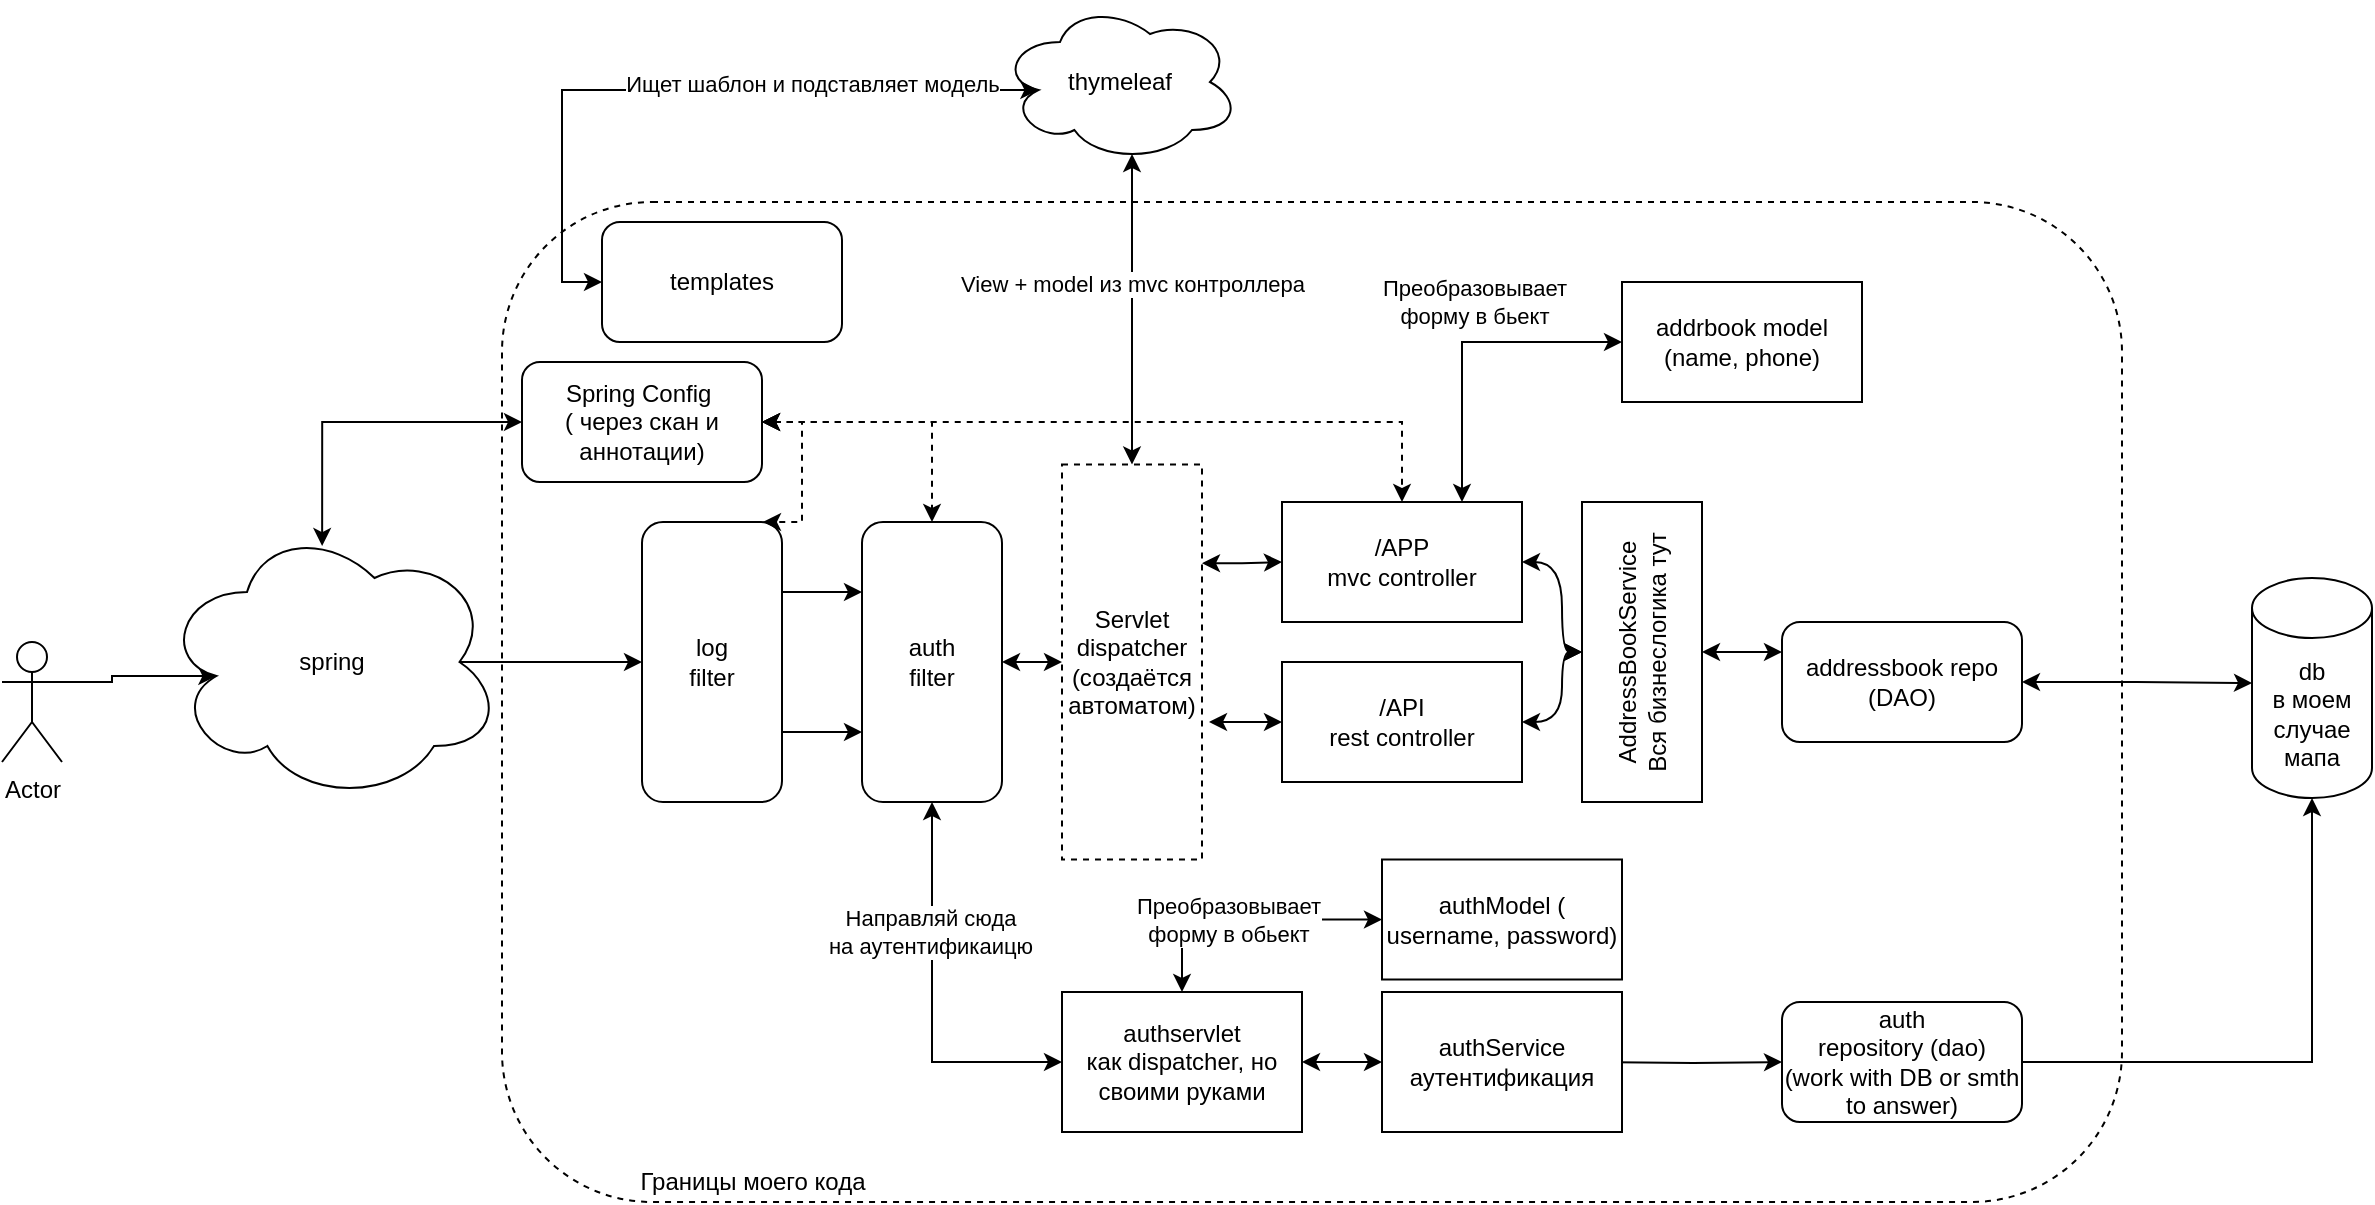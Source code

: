 <mxfile version="16.5.1" type="device"><diagram name="Page-1" id="c4acf3e9-155e-7222-9cf6-157b1a14988f"><mxGraphModel dx="1240" dy="915" grid="1" gridSize="10" guides="1" tooltips="1" connect="1" arrows="1" fold="1" page="1" pageScale="1" pageWidth="1100" pageHeight="850" background="none" math="0" shadow="0"><root><mxCell id="0"/><mxCell id="1" parent="0"/><mxCell id="q2zVsusEY49d4LB6MAMS-32" value="" style="rounded=1;whiteSpace=wrap;html=1;fillColor=none;dashed=1;" vertex="1" parent="1"><mxGeometry x="310" y="160" width="810" height="500" as="geometry"/></mxCell><mxCell id="q2zVsusEY49d4LB6MAMS-52" value="" style="edgeStyle=orthogonalEdgeStyle;rounded=0;orthogonalLoop=1;jettySize=auto;html=1;exitX=1;exitY=0.25;exitDx=0;exitDy=0;startArrow=classic;startFill=1;" edge="1" parent="1" source="q2zVsusEY49d4LB6MAMS-1" target="q2zVsusEY49d4LB6MAMS-2"><mxGeometry relative="1" as="geometry"/></mxCell><mxCell id="q2zVsusEY49d4LB6MAMS-57" style="edgeStyle=orthogonalEdgeStyle;rounded=0;orthogonalLoop=1;jettySize=auto;html=1;exitX=0.5;exitY=0;exitDx=0;exitDy=0;entryX=0.55;entryY=0.95;entryDx=0;entryDy=0;entryPerimeter=0;startArrow=classic;startFill=1;" edge="1" parent="1" source="q2zVsusEY49d4LB6MAMS-1" target="q2zVsusEY49d4LB6MAMS-56"><mxGeometry relative="1" as="geometry"/></mxCell><mxCell id="q2zVsusEY49d4LB6MAMS-64" value="View + model из mvc контроллера" style="edgeLabel;html=1;align=center;verticalAlign=middle;resizable=0;points=[];" vertex="1" connectable="0" parent="q2zVsusEY49d4LB6MAMS-57"><mxGeometry x="0.175" relative="1" as="geometry"><mxPoint as="offset"/></mxGeometry></mxCell><mxCell id="q2zVsusEY49d4LB6MAMS-1" value="Servlet dispatcher&lt;br&gt;(создаётся автоматом)" style="rounded=0;whiteSpace=wrap;html=1;dashed=1;" vertex="1" parent="1"><mxGeometry x="590" y="291.25" width="70" height="197.5" as="geometry"/></mxCell><mxCell id="q2zVsusEY49d4LB6MAMS-29" style="edgeStyle=orthogonalEdgeStyle;rounded=0;orthogonalLoop=1;jettySize=auto;html=1;exitX=0.5;exitY=1;exitDx=0;exitDy=0;entryX=0;entryY=0.25;entryDx=0;entryDy=0;startArrow=classic;startFill=1;" edge="1" parent="1" source="q2zVsusEY49d4LB6MAMS-51" target="q2zVsusEY49d4LB6MAMS-24"><mxGeometry relative="1" as="geometry"><mxPoint x="915" y="341" as="sourcePoint"/></mxGeometry></mxCell><mxCell id="q2zVsusEY49d4LB6MAMS-55" style="edgeStyle=orthogonalEdgeStyle;curved=1;rounded=0;orthogonalLoop=1;jettySize=auto;html=1;exitX=1;exitY=0.5;exitDx=0;exitDy=0;entryX=0.5;entryY=0;entryDx=0;entryDy=0;startArrow=classic;startFill=1;" edge="1" parent="1" source="q2zVsusEY49d4LB6MAMS-2" target="q2zVsusEY49d4LB6MAMS-51"><mxGeometry relative="1" as="geometry"/></mxCell><mxCell id="q2zVsusEY49d4LB6MAMS-66" style="edgeStyle=orthogonalEdgeStyle;rounded=0;orthogonalLoop=1;jettySize=auto;html=1;exitX=0.75;exitY=0;exitDx=0;exitDy=0;entryX=0;entryY=0.5;entryDx=0;entryDy=0;startArrow=classic;startFill=1;" edge="1" parent="1" source="q2zVsusEY49d4LB6MAMS-2" target="q2zVsusEY49d4LB6MAMS-25"><mxGeometry relative="1" as="geometry"/></mxCell><mxCell id="q2zVsusEY49d4LB6MAMS-67" value="Преобразовывает &lt;br&gt;форму в бьект" style="edgeLabel;html=1;align=center;verticalAlign=middle;resizable=0;points=[];" vertex="1" connectable="0" parent="q2zVsusEY49d4LB6MAMS-66"><mxGeometry x="0.078" y="2" relative="1" as="geometry"><mxPoint y="-18" as="offset"/></mxGeometry></mxCell><mxCell id="q2zVsusEY49d4LB6MAMS-2" value="/APP&lt;br&gt;mvc controller" style="rounded=0;whiteSpace=wrap;html=1;" vertex="1" parent="1"><mxGeometry x="700" y="310" width="120" height="60" as="geometry"/></mxCell><mxCell id="q2zVsusEY49d4LB6MAMS-53" style="edgeStyle=orthogonalEdgeStyle;curved=1;rounded=0;orthogonalLoop=1;jettySize=auto;html=1;exitX=0;exitY=0.5;exitDx=0;exitDy=0;entryX=1.05;entryY=0.654;entryDx=0;entryDy=0;startArrow=classic;startFill=1;entryPerimeter=0;" edge="1" parent="1" source="q2zVsusEY49d4LB6MAMS-3" target="q2zVsusEY49d4LB6MAMS-1"><mxGeometry relative="1" as="geometry"/></mxCell><mxCell id="q2zVsusEY49d4LB6MAMS-54" style="edgeStyle=orthogonalEdgeStyle;curved=1;rounded=0;orthogonalLoop=1;jettySize=auto;html=1;exitX=1;exitY=0.5;exitDx=0;exitDy=0;entryX=0.5;entryY=0;entryDx=0;entryDy=0;startArrow=classic;startFill=1;" edge="1" parent="1" source="q2zVsusEY49d4LB6MAMS-3" target="q2zVsusEY49d4LB6MAMS-51"><mxGeometry relative="1" as="geometry"/></mxCell><mxCell id="q2zVsusEY49d4LB6MAMS-3" value="/API&lt;br&gt;rest controller" style="rounded=0;whiteSpace=wrap;html=1;" vertex="1" parent="1"><mxGeometry x="700" y="390" width="120" height="60" as="geometry"/></mxCell><mxCell id="q2zVsusEY49d4LB6MAMS-47" style="edgeStyle=orthogonalEdgeStyle;rounded=0;orthogonalLoop=1;jettySize=auto;html=1;exitX=0.5;exitY=1;exitDx=0;exitDy=0;entryX=0;entryY=0.5;entryDx=0;entryDy=0;startArrow=classic;startFill=1;" edge="1" parent="1" source="q2zVsusEY49d4LB6MAMS-4" target="q2zVsusEY49d4LB6MAMS-16"><mxGeometry relative="1" as="geometry"/></mxCell><mxCell id="q2zVsusEY49d4LB6MAMS-48" value="Направляй сюда &lt;br&gt;на аутентификаицю" style="edgeLabel;html=1;align=center;verticalAlign=middle;resizable=0;points=[];" vertex="1" connectable="0" parent="q2zVsusEY49d4LB6MAMS-47"><mxGeometry x="-0.332" y="-1" relative="1" as="geometry"><mxPoint as="offset"/></mxGeometry></mxCell><mxCell id="q2zVsusEY49d4LB6MAMS-49" style="edgeStyle=orthogonalEdgeStyle;rounded=0;orthogonalLoop=1;jettySize=auto;html=1;exitX=1;exitY=0.5;exitDx=0;exitDy=0;startArrow=classic;startFill=1;" edge="1" parent="1" source="q2zVsusEY49d4LB6MAMS-4" target="q2zVsusEY49d4LB6MAMS-1"><mxGeometry relative="1" as="geometry"/></mxCell><mxCell id="q2zVsusEY49d4LB6MAMS-4" value="auth&lt;br&gt;filter" style="rounded=1;whiteSpace=wrap;html=1;" vertex="1" parent="1"><mxGeometry x="490" y="320" width="70" height="140" as="geometry"/></mxCell><mxCell id="q2zVsusEY49d4LB6MAMS-9" style="edgeStyle=orthogonalEdgeStyle;rounded=0;orthogonalLoop=1;jettySize=auto;html=1;exitX=1;exitY=0.25;exitDx=0;exitDy=0;entryX=0;entryY=0.25;entryDx=0;entryDy=0;" edge="1" parent="1" source="q2zVsusEY49d4LB6MAMS-8" target="q2zVsusEY49d4LB6MAMS-4"><mxGeometry relative="1" as="geometry"/></mxCell><mxCell id="q2zVsusEY49d4LB6MAMS-10" style="edgeStyle=orthogonalEdgeStyle;rounded=0;orthogonalLoop=1;jettySize=auto;html=1;exitX=1;exitY=0.75;exitDx=0;exitDy=0;entryX=0;entryY=0.75;entryDx=0;entryDy=0;" edge="1" parent="1" source="q2zVsusEY49d4LB6MAMS-8" target="q2zVsusEY49d4LB6MAMS-4"><mxGeometry relative="1" as="geometry"/></mxCell><mxCell id="q2zVsusEY49d4LB6MAMS-8" value="log&lt;br&gt;filter" style="rounded=1;whiteSpace=wrap;html=1;" vertex="1" parent="1"><mxGeometry x="380" y="320" width="70" height="140" as="geometry"/></mxCell><mxCell id="q2zVsusEY49d4LB6MAMS-18" style="edgeStyle=orthogonalEdgeStyle;rounded=0;orthogonalLoop=1;jettySize=auto;html=1;exitX=1;exitY=0.333;exitDx=0;exitDy=0;exitPerimeter=0;entryX=0.16;entryY=0.55;entryDx=0;entryDy=0;entryPerimeter=0;" edge="1" parent="1" source="q2zVsusEY49d4LB6MAMS-11" target="q2zVsusEY49d4LB6MAMS-17"><mxGeometry relative="1" as="geometry"/></mxCell><mxCell id="q2zVsusEY49d4LB6MAMS-11" value="Actor" style="shape=umlActor;verticalLabelPosition=bottom;verticalAlign=top;html=1;outlineConnect=0;" vertex="1" parent="1"><mxGeometry x="60" y="380" width="30" height="60" as="geometry"/></mxCell><mxCell id="q2zVsusEY49d4LB6MAMS-23" style="edgeStyle=orthogonalEdgeStyle;rounded=0;orthogonalLoop=1;jettySize=auto;html=1;exitX=1;exitY=0.5;exitDx=0;exitDy=0;entryX=0.5;entryY=1;entryDx=0;entryDy=0;entryPerimeter=0;" edge="1" parent="1" source="q2zVsusEY49d4LB6MAMS-12" target="q2zVsusEY49d4LB6MAMS-27"><mxGeometry relative="1" as="geometry"><mxPoint x="1185" y="590" as="targetPoint"/></mxGeometry></mxCell><mxCell id="q2zVsusEY49d4LB6MAMS-12" value="auth&lt;br&gt;repository (dao)&lt;br&gt;(work with DB or smth to answer)" style="rounded=1;whiteSpace=wrap;html=1;" vertex="1" parent="1"><mxGeometry x="950" y="560" width="120" height="60" as="geometry"/></mxCell><mxCell id="q2zVsusEY49d4LB6MAMS-14" value="authModel ( username, password)" style="rounded=0;whiteSpace=wrap;html=1;" vertex="1" parent="1"><mxGeometry x="750" y="488.75" width="120" height="60" as="geometry"/></mxCell><mxCell id="q2zVsusEY49d4LB6MAMS-46" style="edgeStyle=orthogonalEdgeStyle;rounded=0;orthogonalLoop=1;jettySize=auto;html=1;entryX=0;entryY=0.5;entryDx=0;entryDy=0;startArrow=classic;startFill=1;" edge="1" parent="1" target="q2zVsusEY49d4LB6MAMS-12"><mxGeometry relative="1" as="geometry"><mxPoint x="860" y="590" as="sourcePoint"/></mxGeometry></mxCell><mxCell id="q2zVsusEY49d4LB6MAMS-68" style="edgeStyle=orthogonalEdgeStyle;rounded=0;orthogonalLoop=1;jettySize=auto;html=1;exitX=0.5;exitY=0;exitDx=0;exitDy=0;entryX=0;entryY=0.5;entryDx=0;entryDy=0;startArrow=classic;startFill=1;" edge="1" parent="1" source="q2zVsusEY49d4LB6MAMS-16" target="q2zVsusEY49d4LB6MAMS-14"><mxGeometry relative="1" as="geometry"/></mxCell><mxCell id="q2zVsusEY49d4LB6MAMS-69" value="Преобразовывает &lt;br&gt;форму в обьект" style="edgeLabel;html=1;align=center;verticalAlign=middle;resizable=0;points=[];" vertex="1" connectable="0" parent="q2zVsusEY49d4LB6MAMS-68"><mxGeometry x="0.329" y="-2" relative="1" as="geometry"><mxPoint x="-32" y="-2" as="offset"/></mxGeometry></mxCell><mxCell id="q2zVsusEY49d4LB6MAMS-16" value="authservlet&lt;br&gt;как dispatcher, но своими руками" style="rounded=0;whiteSpace=wrap;html=1;" vertex="1" parent="1"><mxGeometry x="590" y="555" width="120" height="70" as="geometry"/></mxCell><mxCell id="q2zVsusEY49d4LB6MAMS-19" style="edgeStyle=orthogonalEdgeStyle;rounded=0;orthogonalLoop=1;jettySize=auto;html=1;exitX=0.875;exitY=0.5;exitDx=0;exitDy=0;exitPerimeter=0;entryX=0;entryY=0.5;entryDx=0;entryDy=0;" edge="1" parent="1" source="q2zVsusEY49d4LB6MAMS-17" target="q2zVsusEY49d4LB6MAMS-8"><mxGeometry relative="1" as="geometry"/></mxCell><mxCell id="q2zVsusEY49d4LB6MAMS-17" value="spring" style="ellipse;shape=cloud;whiteSpace=wrap;html=1;" vertex="1" parent="1"><mxGeometry x="140" y="320" width="170" height="140" as="geometry"/></mxCell><mxCell id="q2zVsusEY49d4LB6MAMS-20" value="templates" style="rounded=1;whiteSpace=wrap;html=1;" vertex="1" parent="1"><mxGeometry x="360" y="170" width="120" height="60" as="geometry"/></mxCell><mxCell id="q2zVsusEY49d4LB6MAMS-30" style="edgeStyle=orthogonalEdgeStyle;rounded=0;orthogonalLoop=1;jettySize=auto;html=1;exitX=1;exitY=0.5;exitDx=0;exitDy=0;entryX=0;entryY=0;entryDx=0;entryDy=52.5;entryPerimeter=0;startArrow=classic;startFill=1;" edge="1" parent="1" source="q2zVsusEY49d4LB6MAMS-24" target="q2zVsusEY49d4LB6MAMS-27"><mxGeometry relative="1" as="geometry"/></mxCell><mxCell id="q2zVsusEY49d4LB6MAMS-24" value="addressbook repo&lt;br&gt;(DAO)&lt;br&gt;" style="rounded=1;whiteSpace=wrap;html=1;" vertex="1" parent="1"><mxGeometry x="950" y="370" width="120" height="60" as="geometry"/></mxCell><mxCell id="q2zVsusEY49d4LB6MAMS-25" value="addrbook model&lt;br&gt;(name, phone)" style="rounded=0;whiteSpace=wrap;html=1;" vertex="1" parent="1"><mxGeometry x="870" y="200" width="120" height="60" as="geometry"/></mxCell><mxCell id="q2zVsusEY49d4LB6MAMS-27" value="db&lt;br&gt;в моем случае мапа" style="shape=cylinder3;whiteSpace=wrap;html=1;boundedLbl=1;backgroundOutline=1;size=15;" vertex="1" parent="1"><mxGeometry x="1185" y="348" width="60" height="110" as="geometry"/></mxCell><mxCell id="q2zVsusEY49d4LB6MAMS-34" value="Границы моего кода" style="text;html=1;align=center;verticalAlign=middle;resizable=0;points=[];autosize=1;strokeColor=none;fillColor=none;" vertex="1" parent="1"><mxGeometry x="370" y="640" width="130" height="20" as="geometry"/></mxCell><mxCell id="q2zVsusEY49d4LB6MAMS-40" style="edgeStyle=orthogonalEdgeStyle;rounded=0;orthogonalLoop=1;jettySize=auto;html=1;exitX=0;exitY=0.5;exitDx=0;exitDy=0;entryX=0.471;entryY=0.086;entryDx=0;entryDy=0;entryPerimeter=0;startArrow=classic;startFill=1;" edge="1" parent="1" source="q2zVsusEY49d4LB6MAMS-39" target="q2zVsusEY49d4LB6MAMS-17"><mxGeometry relative="1" as="geometry"/></mxCell><mxCell id="q2zVsusEY49d4LB6MAMS-42" style="edgeStyle=orthogonalEdgeStyle;rounded=0;orthogonalLoop=1;jettySize=auto;html=1;exitX=1;exitY=0.5;exitDx=0;exitDy=0;startArrow=classic;startFill=1;dashed=1;" edge="1" parent="1" source="q2zVsusEY49d4LB6MAMS-39"><mxGeometry relative="1" as="geometry"><mxPoint x="440" y="320" as="targetPoint"/></mxGeometry></mxCell><mxCell id="q2zVsusEY49d4LB6MAMS-43" style="edgeStyle=orthogonalEdgeStyle;rounded=0;orthogonalLoop=1;jettySize=auto;html=1;exitX=1;exitY=0.5;exitDx=0;exitDy=0;entryX=0.5;entryY=0;entryDx=0;entryDy=0;dashed=1;startArrow=classic;startFill=1;" edge="1" parent="1" source="q2zVsusEY49d4LB6MAMS-39" target="q2zVsusEY49d4LB6MAMS-4"><mxGeometry relative="1" as="geometry"/></mxCell><mxCell id="q2zVsusEY49d4LB6MAMS-44" style="edgeStyle=orthogonalEdgeStyle;rounded=0;orthogonalLoop=1;jettySize=auto;html=1;exitX=1;exitY=0.5;exitDx=0;exitDy=0;dashed=1;startArrow=classic;startFill=1;" edge="1" parent="1" source="q2zVsusEY49d4LB6MAMS-39" target="q2zVsusEY49d4LB6MAMS-2"><mxGeometry relative="1" as="geometry"/></mxCell><mxCell id="q2zVsusEY49d4LB6MAMS-39" value="Spring Config&amp;nbsp;&lt;br&gt;( через скан и аннотации)" style="rounded=1;whiteSpace=wrap;html=1;fillColor=none;" vertex="1" parent="1"><mxGeometry x="320" y="240" width="120" height="60" as="geometry"/></mxCell><mxCell id="q2zVsusEY49d4LB6MAMS-51" value="AddressBookService&lt;br&gt;Вся бизнеслогика тут" style="whiteSpace=wrap;html=1;fillColor=none;rotation=-90;" vertex="1" parent="1"><mxGeometry x="805" y="355" width="150" height="60" as="geometry"/></mxCell><mxCell id="q2zVsusEY49d4LB6MAMS-58" style="edgeStyle=orthogonalEdgeStyle;rounded=0;orthogonalLoop=1;jettySize=auto;html=1;exitX=0.16;exitY=0.55;exitDx=0;exitDy=0;exitPerimeter=0;entryX=0;entryY=0.5;entryDx=0;entryDy=0;startArrow=classic;startFill=1;" edge="1" parent="1" source="q2zVsusEY49d4LB6MAMS-56" target="q2zVsusEY49d4LB6MAMS-20"><mxGeometry relative="1" as="geometry"/></mxCell><mxCell id="q2zVsusEY49d4LB6MAMS-65" value="Ищет шаблон и подставляет модель" style="edgeLabel;html=1;align=center;verticalAlign=middle;resizable=0;points=[];" vertex="1" connectable="0" parent="q2zVsusEY49d4LB6MAMS-58"><mxGeometry x="-0.361" y="-3" relative="1" as="geometry"><mxPoint as="offset"/></mxGeometry></mxCell><mxCell id="q2zVsusEY49d4LB6MAMS-56" value="thymeleaf" style="ellipse;shape=cloud;whiteSpace=wrap;html=1;fillColor=none;" vertex="1" parent="1"><mxGeometry x="559" y="60" width="120" height="80" as="geometry"/></mxCell><mxCell id="q2zVsusEY49d4LB6MAMS-71" style="edgeStyle=orthogonalEdgeStyle;rounded=0;orthogonalLoop=1;jettySize=auto;html=1;exitX=0;exitY=0.5;exitDx=0;exitDy=0;entryX=1;entryY=0.5;entryDx=0;entryDy=0;startArrow=classic;startFill=1;" edge="1" parent="1" source="q2zVsusEY49d4LB6MAMS-70" target="q2zVsusEY49d4LB6MAMS-16"><mxGeometry relative="1" as="geometry"/></mxCell><mxCell id="q2zVsusEY49d4LB6MAMS-70" value="authService&lt;br&gt;аутентификация" style="rounded=0;whiteSpace=wrap;html=1;" vertex="1" parent="1"><mxGeometry x="750" y="555" width="120" height="70" as="geometry"/></mxCell></root></mxGraphModel></diagram></mxfile>